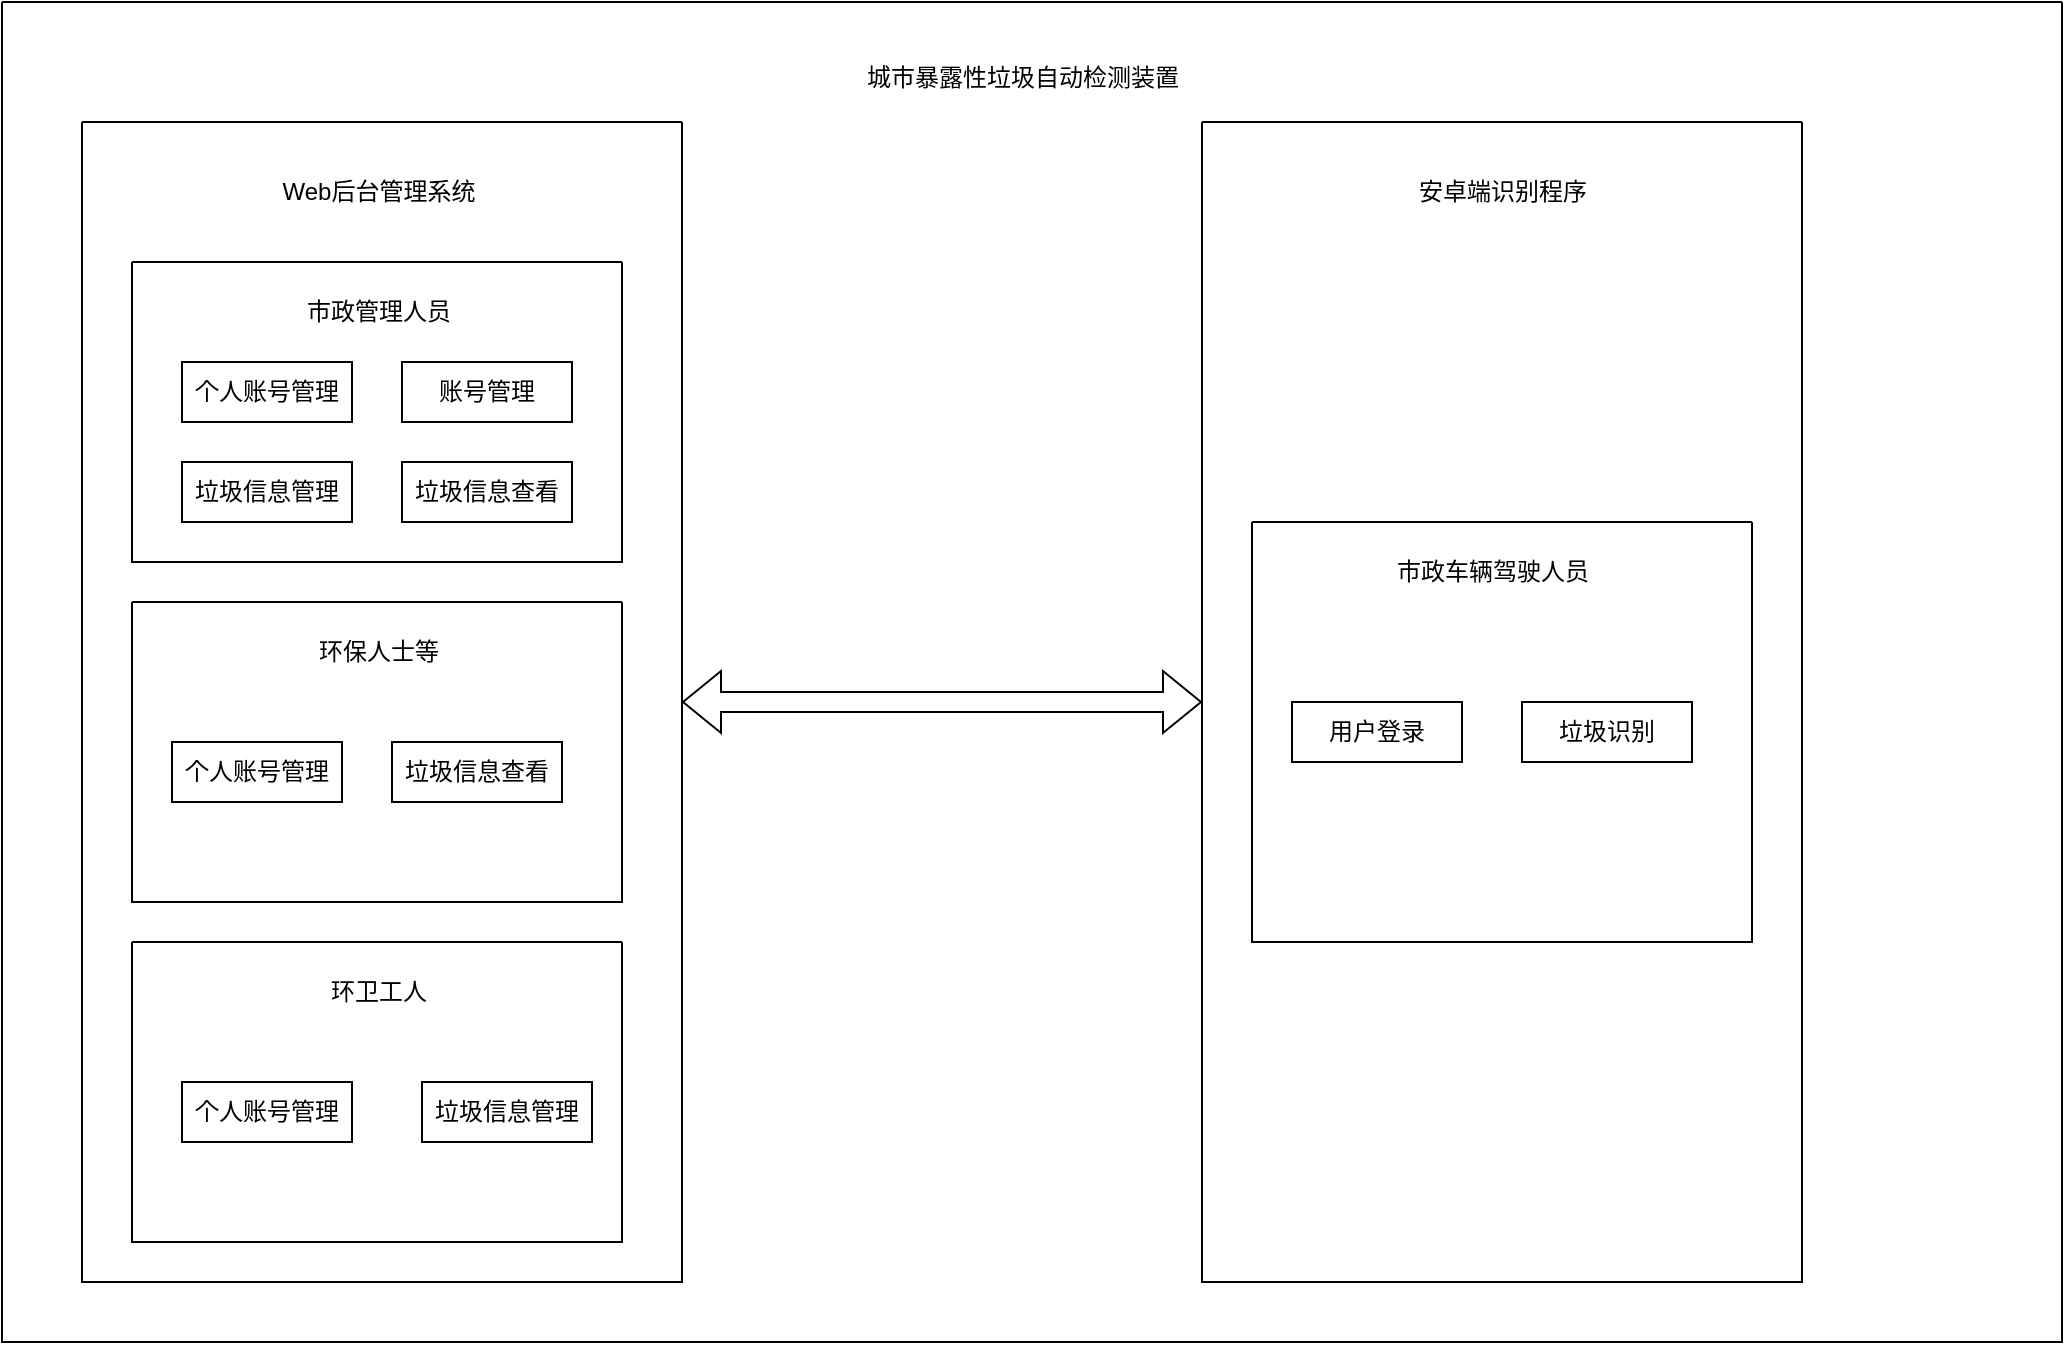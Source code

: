 <mxfile version="21.2.2" type="github" pages="2">
  <diagram name="总图像" id="jyMRRlD6wiFaFwituv-O">
    <mxGraphModel dx="1434" dy="764" grid="1" gridSize="10" guides="1" tooltips="1" connect="1" arrows="1" fold="1" page="1" pageScale="1" pageWidth="1169" pageHeight="827" math="0" shadow="0">
      <root>
        <mxCell id="0" />
        <mxCell id="1" parent="0" />
        <mxCell id="M3JxfTRhTYucsJbTy_0t-1" value="" style="swimlane;startSize=0;" vertex="1" parent="1">
          <mxGeometry x="40" y="100" width="1030" height="670" as="geometry" />
        </mxCell>
        <mxCell id="M3JxfTRhTYucsJbTy_0t-2" value="" style="swimlane;startSize=0;" vertex="1" parent="M3JxfTRhTYucsJbTy_0t-1">
          <mxGeometry x="40" y="60" width="300" height="580" as="geometry" />
        </mxCell>
        <mxCell id="M3JxfTRhTYucsJbTy_0t-3" value="Web后台管理系统" style="text;html=1;align=center;verticalAlign=middle;resizable=0;points=[];autosize=1;strokeColor=none;fillColor=none;" vertex="1" parent="M3JxfTRhTYucsJbTy_0t-2">
          <mxGeometry x="87.5" y="20" width="120" height="30" as="geometry" />
        </mxCell>
        <mxCell id="M3JxfTRhTYucsJbTy_0t-5" value="" style="swimlane;startSize=0;" vertex="1" parent="M3JxfTRhTYucsJbTy_0t-2">
          <mxGeometry x="25" y="70" width="245" height="150" as="geometry">
            <mxRectangle x="400" y="390" width="50" height="40" as="alternateBounds" />
          </mxGeometry>
        </mxCell>
        <mxCell id="M3JxfTRhTYucsJbTy_0t-8" value="市政管理人员" style="text;html=1;align=center;verticalAlign=middle;resizable=0;points=[];autosize=1;strokeColor=none;fillColor=none;" vertex="1" parent="M3JxfTRhTYucsJbTy_0t-5">
          <mxGeometry x="72.5" y="10" width="100" height="30" as="geometry" />
        </mxCell>
        <mxCell id="M3JxfTRhTYucsJbTy_0t-9" value="个人账号管理" style="rounded=0;whiteSpace=wrap;html=1;" vertex="1" parent="M3JxfTRhTYucsJbTy_0t-5">
          <mxGeometry x="25" y="50" width="85" height="30" as="geometry" />
        </mxCell>
        <mxCell id="M3JxfTRhTYucsJbTy_0t-10" value="账号管理" style="rounded=0;whiteSpace=wrap;html=1;" vertex="1" parent="M3JxfTRhTYucsJbTy_0t-5">
          <mxGeometry x="135" y="50" width="85" height="30" as="geometry" />
        </mxCell>
        <mxCell id="M3JxfTRhTYucsJbTy_0t-11" value="垃圾信息查看" style="rounded=0;whiteSpace=wrap;html=1;" vertex="1" parent="M3JxfTRhTYucsJbTy_0t-5">
          <mxGeometry x="135" y="100" width="85" height="30" as="geometry" />
        </mxCell>
        <mxCell id="M3JxfTRhTYucsJbTy_0t-25" value="垃圾信息管理" style="rounded=0;whiteSpace=wrap;html=1;" vertex="1" parent="M3JxfTRhTYucsJbTy_0t-5">
          <mxGeometry x="25" y="100" width="85" height="30" as="geometry" />
        </mxCell>
        <mxCell id="M3JxfTRhTYucsJbTy_0t-26" value="" style="swimlane;startSize=0;" vertex="1" parent="M3JxfTRhTYucsJbTy_0t-2">
          <mxGeometry x="25" y="240" width="245" height="150" as="geometry">
            <mxRectangle x="400" y="390" width="50" height="40" as="alternateBounds" />
          </mxGeometry>
        </mxCell>
        <mxCell id="M3JxfTRhTYucsJbTy_0t-27" value="环保人士等" style="text;html=1;align=center;verticalAlign=middle;resizable=0;points=[];autosize=1;strokeColor=none;fillColor=none;" vertex="1" parent="M3JxfTRhTYucsJbTy_0t-26">
          <mxGeometry x="82.5" y="10" width="80" height="30" as="geometry" />
        </mxCell>
        <mxCell id="M3JxfTRhTYucsJbTy_0t-28" value="个人账号管理" style="rounded=0;whiteSpace=wrap;html=1;" vertex="1" parent="M3JxfTRhTYucsJbTy_0t-26">
          <mxGeometry x="20" y="70" width="85" height="30" as="geometry" />
        </mxCell>
        <mxCell id="M3JxfTRhTYucsJbTy_0t-30" value="垃圾信息查看" style="rounded=0;whiteSpace=wrap;html=1;" vertex="1" parent="M3JxfTRhTYucsJbTy_0t-26">
          <mxGeometry x="130" y="70" width="85" height="30" as="geometry" />
        </mxCell>
        <mxCell id="M3JxfTRhTYucsJbTy_0t-33" value="" style="swimlane;startSize=0;" vertex="1" parent="M3JxfTRhTYucsJbTy_0t-2">
          <mxGeometry x="25" y="410" width="245" height="150" as="geometry">
            <mxRectangle x="400" y="390" width="50" height="40" as="alternateBounds" />
          </mxGeometry>
        </mxCell>
        <mxCell id="M3JxfTRhTYucsJbTy_0t-34" value="环卫工人" style="text;html=1;align=center;verticalAlign=middle;resizable=0;points=[];autosize=1;strokeColor=none;fillColor=none;" vertex="1" parent="M3JxfTRhTYucsJbTy_0t-33">
          <mxGeometry x="87.5" y="10" width="70" height="30" as="geometry" />
        </mxCell>
        <mxCell id="M3JxfTRhTYucsJbTy_0t-35" value="个人账号管理" style="rounded=0;whiteSpace=wrap;html=1;" vertex="1" parent="M3JxfTRhTYucsJbTy_0t-33">
          <mxGeometry x="25" y="70" width="85" height="30" as="geometry" />
        </mxCell>
        <mxCell id="M3JxfTRhTYucsJbTy_0t-38" value="垃圾信息管理" style="rounded=0;whiteSpace=wrap;html=1;" vertex="1" parent="M3JxfTRhTYucsJbTy_0t-33">
          <mxGeometry x="145" y="70" width="85" height="30" as="geometry" />
        </mxCell>
        <mxCell id="M3JxfTRhTYucsJbTy_0t-4" value="&lt;br&gt;城市暴露性垃圾自动检测装置" style="text;html=1;align=center;verticalAlign=middle;resizable=0;points=[];autosize=1;strokeColor=none;fillColor=none;" vertex="1" parent="M3JxfTRhTYucsJbTy_0t-1">
          <mxGeometry x="420" y="10" width="180" height="40" as="geometry" />
        </mxCell>
        <mxCell id="M3JxfTRhTYucsJbTy_0t-40" value="" style="swimlane;startSize=0;" vertex="1" parent="M3JxfTRhTYucsJbTy_0t-1">
          <mxGeometry x="600" y="60" width="300" height="580" as="geometry" />
        </mxCell>
        <mxCell id="M3JxfTRhTYucsJbTy_0t-41" value="安卓端识别程序" style="text;html=1;align=center;verticalAlign=middle;resizable=0;points=[];autosize=1;strokeColor=none;fillColor=none;" vertex="1" parent="M3JxfTRhTYucsJbTy_0t-40">
          <mxGeometry x="95" y="20" width="110" height="30" as="geometry" />
        </mxCell>
        <mxCell id="M3JxfTRhTYucsJbTy_0t-42" value="" style="swimlane;startSize=0;" vertex="1" parent="M3JxfTRhTYucsJbTy_0t-40">
          <mxGeometry x="25" y="200" width="250" height="210" as="geometry" />
        </mxCell>
        <mxCell id="M3JxfTRhTYucsJbTy_0t-43" value="市政车辆驾驶人员" style="text;html=1;align=center;verticalAlign=middle;resizable=0;points=[];autosize=1;strokeColor=none;fillColor=none;" vertex="1" parent="M3JxfTRhTYucsJbTy_0t-42">
          <mxGeometry x="60" y="10" width="120" height="30" as="geometry" />
        </mxCell>
        <mxCell id="M3JxfTRhTYucsJbTy_0t-44" value="用户登录" style="rounded=0;whiteSpace=wrap;html=1;" vertex="1" parent="M3JxfTRhTYucsJbTy_0t-42">
          <mxGeometry x="20" y="90" width="85" height="30" as="geometry" />
        </mxCell>
        <mxCell id="M3JxfTRhTYucsJbTy_0t-45" value="垃圾识别" style="rounded=0;whiteSpace=wrap;html=1;" vertex="1" parent="M3JxfTRhTYucsJbTy_0t-42">
          <mxGeometry x="135" y="90" width="85" height="30" as="geometry" />
        </mxCell>
        <mxCell id="M3JxfTRhTYucsJbTy_0t-39" value="" style="shape=flexArrow;endArrow=classic;startArrow=classic;html=1;rounded=0;" edge="1" parent="M3JxfTRhTYucsJbTy_0t-1" source="M3JxfTRhTYucsJbTy_0t-2" target="M3JxfTRhTYucsJbTy_0t-40">
          <mxGeometry width="100" height="100" relative="1" as="geometry">
            <mxPoint x="430" y="364" as="sourcePoint" />
            <mxPoint x="530" y="264" as="targetPoint" />
          </mxGeometry>
        </mxCell>
      </root>
    </mxGraphModel>
  </diagram>
  <diagram id="M70dC_0EyCr_lrPwtntM" name="市政管理人员">
    <mxGraphModel dx="1434" dy="764" grid="1" gridSize="10" guides="1" tooltips="1" connect="1" arrows="1" fold="1" page="1" pageScale="1" pageWidth="1169" pageHeight="827" math="0" shadow="0">
      <root>
        <mxCell id="0" />
        <mxCell id="1" parent="0" />
        <mxCell id="hh7k6AuM3cS6M4WBHnkm-2" value="Root" style="whiteSpace=wrap;html=1;" vertex="1" parent="1">
          <mxGeometry x="250" y="250" width="100" height="40" as="geometry" />
        </mxCell>
        <mxCell id="hh7k6AuM3cS6M4WBHnkm-3" value="Child 1" style="whiteSpace=wrap;html=1;" vertex="1" parent="1">
          <mxGeometry x="180" y="340" width="100" height="40" as="geometry" />
        </mxCell>
        <mxCell id="hh7k6AuM3cS6M4WBHnkm-4" value="" style="edgeStyle=elbowEdgeStyle;elbow=vertical;html=1;rounded=1;curved=0;sourcePerimeterSpacing=0;targetPerimeterSpacing=0;startSize=6;endSize=6;" edge="1" parent="1" source="hh7k6AuM3cS6M4WBHnkm-2" target="hh7k6AuM3cS6M4WBHnkm-3">
          <mxGeometry relative="1" as="geometry" />
        </mxCell>
        <mxCell id="hh7k6AuM3cS6M4WBHnkm-5" value="Child 2" style="whiteSpace=wrap;html=1;" vertex="1" parent="1">
          <mxGeometry x="320" y="340" width="100" height="40" as="geometry" />
        </mxCell>
        <mxCell id="hh7k6AuM3cS6M4WBHnkm-6" value="" style="edgeStyle=elbowEdgeStyle;elbow=vertical;html=1;rounded=1;curved=0;sourcePerimeterSpacing=0;targetPerimeterSpacing=0;startSize=6;endSize=6;" edge="1" parent="1" source="hh7k6AuM3cS6M4WBHnkm-2" target="hh7k6AuM3cS6M4WBHnkm-5">
          <mxGeometry relative="1" as="geometry" />
        </mxCell>
      </root>
    </mxGraphModel>
  </diagram>
</mxfile>
